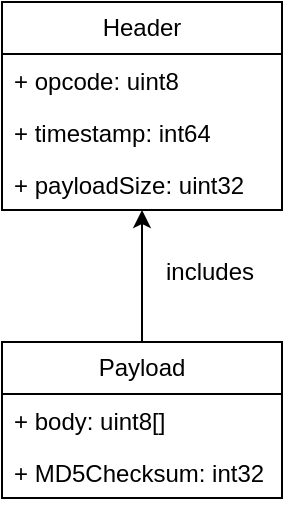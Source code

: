 <mxfile version="24.6.2" type="device">
  <diagram name="Page-1" id="beP4feVbxWRguCusmjlS">
    <mxGraphModel dx="690" dy="483" grid="1" gridSize="10" guides="1" tooltips="1" connect="1" arrows="1" fold="1" page="1" pageScale="1" pageWidth="827" pageHeight="1169" math="0" shadow="0">
      <root>
        <mxCell id="0" />
        <mxCell id="1" parent="0" />
        <mxCell id="K66X2FgH5PHW8AGvzwMQ-9" value="" style="edgeStyle=orthogonalEdgeStyle;rounded=0;orthogonalLoop=1;jettySize=auto;html=1;exitX=0.5;exitY=0;exitDx=0;exitDy=0;entryX=0.5;entryY=1;entryDx=0;entryDy=0;" parent="1" source="K66X2FgH5PHW8AGvzwMQ-5" target="K66X2FgH5PHW8AGvzwMQ-1" edge="1">
          <mxGeometry relative="1" as="geometry">
            <mxPoint x="650" y="180" as="sourcePoint" />
            <mxPoint x="410" y="190" as="targetPoint" />
            <Array as="points" />
          </mxGeometry>
        </mxCell>
        <mxCell id="K66X2FgH5PHW8AGvzwMQ-1" value="Header" style="swimlane;fontStyle=0;childLayout=stackLayout;horizontal=1;startSize=26;fillColor=none;horizontalStack=0;resizeParent=1;resizeParentMax=0;resizeLast=0;collapsible=1;marginBottom=0;whiteSpace=wrap;html=1;" parent="1" vertex="1">
          <mxGeometry x="340" y="70" width="140" height="104" as="geometry">
            <mxRectangle x="340" y="70" width="80" height="30" as="alternateBounds" />
          </mxGeometry>
        </mxCell>
        <mxCell id="K66X2FgH5PHW8AGvzwMQ-2" value="+ opcode: uint8" style="text;strokeColor=none;fillColor=none;align=left;verticalAlign=top;spacingLeft=4;spacingRight=4;overflow=hidden;rotatable=0;points=[[0,0.5],[1,0.5]];portConstraint=eastwest;whiteSpace=wrap;html=1;" parent="K66X2FgH5PHW8AGvzwMQ-1" vertex="1">
          <mxGeometry y="26" width="140" height="26" as="geometry" />
        </mxCell>
        <mxCell id="K66X2FgH5PHW8AGvzwMQ-3" value="+ timestamp: int64" style="text;strokeColor=none;fillColor=none;align=left;verticalAlign=top;spacingLeft=4;spacingRight=4;overflow=hidden;rotatable=0;points=[[0,0.5],[1,0.5]];portConstraint=eastwest;whiteSpace=wrap;html=1;" parent="K66X2FgH5PHW8AGvzwMQ-1" vertex="1">
          <mxGeometry y="52" width="140" height="26" as="geometry" />
        </mxCell>
        <mxCell id="K66X2FgH5PHW8AGvzwMQ-4" value="+ payloadSize: uint32" style="text;strokeColor=none;fillColor=none;align=left;verticalAlign=top;spacingLeft=4;spacingRight=4;overflow=hidden;rotatable=0;points=[[0,0.5],[1,0.5]];portConstraint=eastwest;whiteSpace=wrap;html=1;" parent="K66X2FgH5PHW8AGvzwMQ-1" vertex="1">
          <mxGeometry y="78" width="140" height="26" as="geometry" />
        </mxCell>
        <mxCell id="K66X2FgH5PHW8AGvzwMQ-5" value="Payload" style="swimlane;fontStyle=0;childLayout=stackLayout;horizontal=1;startSize=26;fillColor=none;horizontalStack=0;resizeParent=1;resizeParentMax=0;resizeLast=0;collapsible=1;marginBottom=0;whiteSpace=wrap;html=1;" parent="1" vertex="1">
          <mxGeometry x="340" y="240" width="140" height="78" as="geometry" />
        </mxCell>
        <mxCell id="K66X2FgH5PHW8AGvzwMQ-6" value="+ body: uint8[]" style="text;strokeColor=none;fillColor=none;align=left;verticalAlign=top;spacingLeft=4;spacingRight=4;overflow=hidden;rotatable=0;points=[[0,0.5],[1,0.5]];portConstraint=eastwest;whiteSpace=wrap;html=1;" parent="K66X2FgH5PHW8AGvzwMQ-5" vertex="1">
          <mxGeometry y="26" width="140" height="26" as="geometry" />
        </mxCell>
        <mxCell id="K66X2FgH5PHW8AGvzwMQ-7" value="+ MD5Checksum: int32" style="text;strokeColor=none;fillColor=none;align=left;verticalAlign=top;spacingLeft=4;spacingRight=4;overflow=hidden;rotatable=0;points=[[0,0.5],[1,0.5]];portConstraint=eastwest;whiteSpace=wrap;html=1;" parent="K66X2FgH5PHW8AGvzwMQ-5" vertex="1">
          <mxGeometry y="52" width="140" height="26" as="geometry" />
        </mxCell>
        <mxCell id="QXvnZrvxaJ31piuu6SNy-1" value="includes" style="text;html=1;align=center;verticalAlign=middle;whiteSpace=wrap;rounded=0;" vertex="1" parent="1">
          <mxGeometry x="414" y="190" width="60" height="30" as="geometry" />
        </mxCell>
      </root>
    </mxGraphModel>
  </diagram>
</mxfile>

